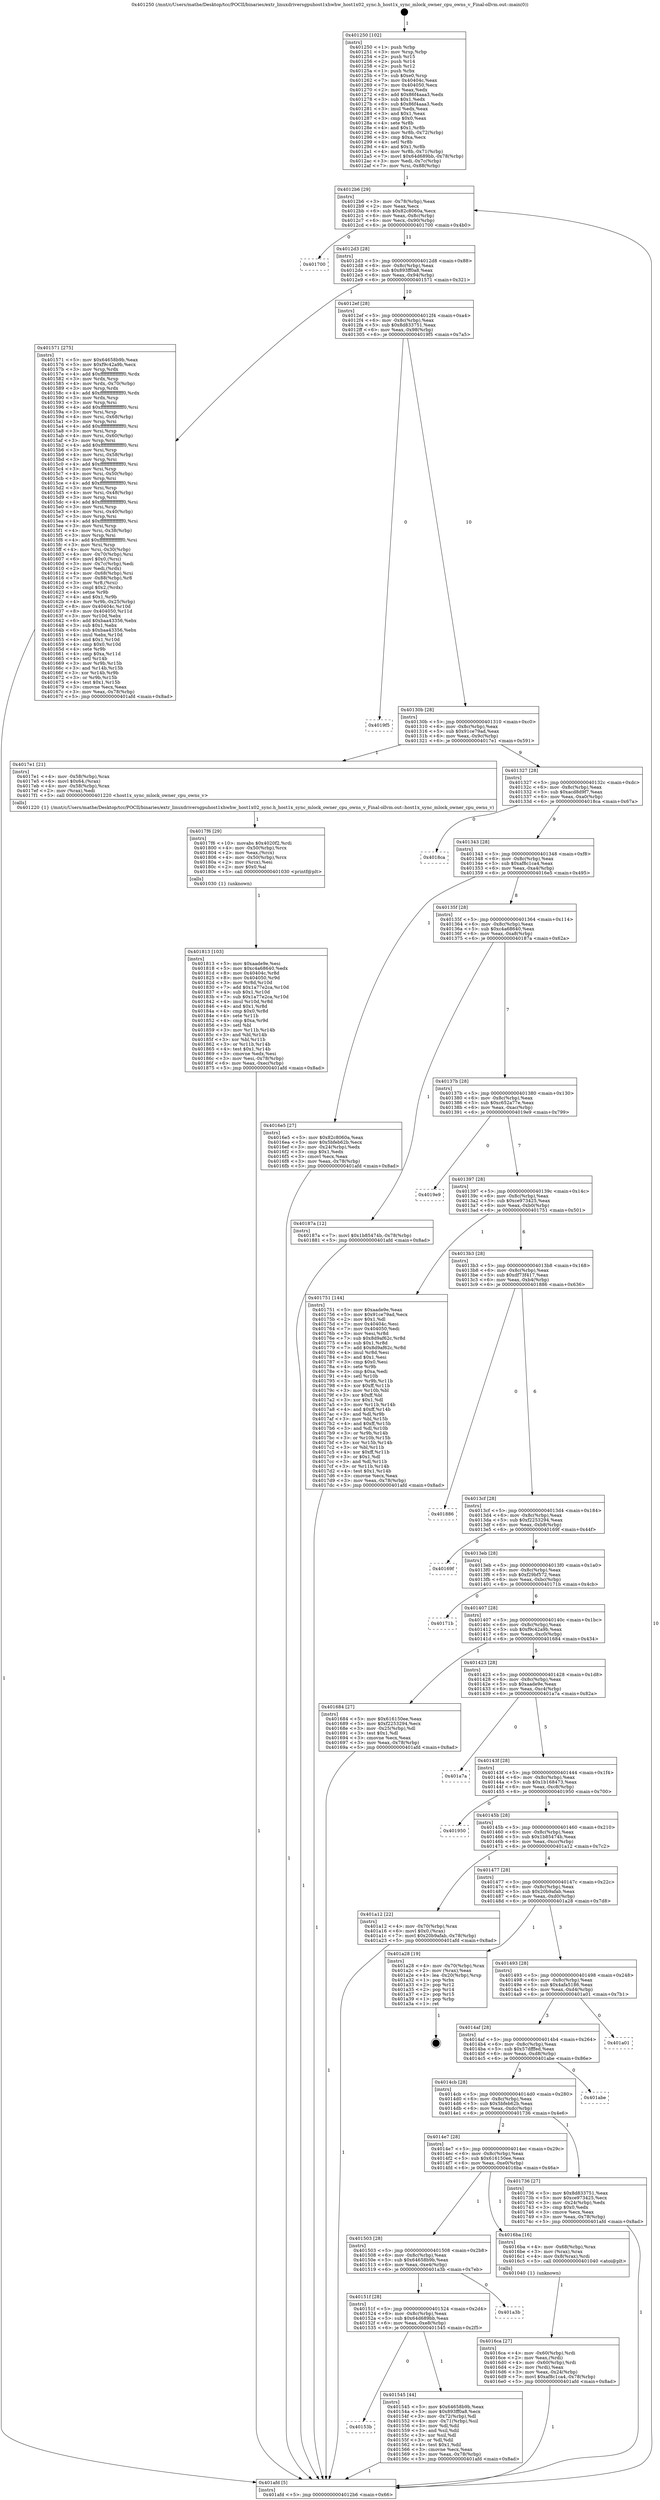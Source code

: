 digraph "0x401250" {
  label = "0x401250 (/mnt/c/Users/mathe/Desktop/tcc/POCII/binaries/extr_linuxdriversgpuhost1xhwhw_host1x02_sync.h_host1x_sync_mlock_owner_cpu_owns_v_Final-ollvm.out::main(0))"
  labelloc = "t"
  node[shape=record]

  Entry [label="",width=0.3,height=0.3,shape=circle,fillcolor=black,style=filled]
  "0x4012b6" [label="{
     0x4012b6 [29]\l
     | [instrs]\l
     &nbsp;&nbsp;0x4012b6 \<+3\>: mov -0x78(%rbp),%eax\l
     &nbsp;&nbsp;0x4012b9 \<+2\>: mov %eax,%ecx\l
     &nbsp;&nbsp;0x4012bb \<+6\>: sub $0x82c8060a,%ecx\l
     &nbsp;&nbsp;0x4012c1 \<+6\>: mov %eax,-0x8c(%rbp)\l
     &nbsp;&nbsp;0x4012c7 \<+6\>: mov %ecx,-0x90(%rbp)\l
     &nbsp;&nbsp;0x4012cd \<+6\>: je 0000000000401700 \<main+0x4b0\>\l
  }"]
  "0x401700" [label="{
     0x401700\l
  }", style=dashed]
  "0x4012d3" [label="{
     0x4012d3 [28]\l
     | [instrs]\l
     &nbsp;&nbsp;0x4012d3 \<+5\>: jmp 00000000004012d8 \<main+0x88\>\l
     &nbsp;&nbsp;0x4012d8 \<+6\>: mov -0x8c(%rbp),%eax\l
     &nbsp;&nbsp;0x4012de \<+5\>: sub $0x893ff0a8,%eax\l
     &nbsp;&nbsp;0x4012e3 \<+6\>: mov %eax,-0x94(%rbp)\l
     &nbsp;&nbsp;0x4012e9 \<+6\>: je 0000000000401571 \<main+0x321\>\l
  }"]
  Exit [label="",width=0.3,height=0.3,shape=circle,fillcolor=black,style=filled,peripheries=2]
  "0x401571" [label="{
     0x401571 [275]\l
     | [instrs]\l
     &nbsp;&nbsp;0x401571 \<+5\>: mov $0x64658b9b,%eax\l
     &nbsp;&nbsp;0x401576 \<+5\>: mov $0xf9c42a9b,%ecx\l
     &nbsp;&nbsp;0x40157b \<+3\>: mov %rsp,%rdx\l
     &nbsp;&nbsp;0x40157e \<+4\>: add $0xfffffffffffffff0,%rdx\l
     &nbsp;&nbsp;0x401582 \<+3\>: mov %rdx,%rsp\l
     &nbsp;&nbsp;0x401585 \<+4\>: mov %rdx,-0x70(%rbp)\l
     &nbsp;&nbsp;0x401589 \<+3\>: mov %rsp,%rdx\l
     &nbsp;&nbsp;0x40158c \<+4\>: add $0xfffffffffffffff0,%rdx\l
     &nbsp;&nbsp;0x401590 \<+3\>: mov %rdx,%rsp\l
     &nbsp;&nbsp;0x401593 \<+3\>: mov %rsp,%rsi\l
     &nbsp;&nbsp;0x401596 \<+4\>: add $0xfffffffffffffff0,%rsi\l
     &nbsp;&nbsp;0x40159a \<+3\>: mov %rsi,%rsp\l
     &nbsp;&nbsp;0x40159d \<+4\>: mov %rsi,-0x68(%rbp)\l
     &nbsp;&nbsp;0x4015a1 \<+3\>: mov %rsp,%rsi\l
     &nbsp;&nbsp;0x4015a4 \<+4\>: add $0xfffffffffffffff0,%rsi\l
     &nbsp;&nbsp;0x4015a8 \<+3\>: mov %rsi,%rsp\l
     &nbsp;&nbsp;0x4015ab \<+4\>: mov %rsi,-0x60(%rbp)\l
     &nbsp;&nbsp;0x4015af \<+3\>: mov %rsp,%rsi\l
     &nbsp;&nbsp;0x4015b2 \<+4\>: add $0xfffffffffffffff0,%rsi\l
     &nbsp;&nbsp;0x4015b6 \<+3\>: mov %rsi,%rsp\l
     &nbsp;&nbsp;0x4015b9 \<+4\>: mov %rsi,-0x58(%rbp)\l
     &nbsp;&nbsp;0x4015bd \<+3\>: mov %rsp,%rsi\l
     &nbsp;&nbsp;0x4015c0 \<+4\>: add $0xfffffffffffffff0,%rsi\l
     &nbsp;&nbsp;0x4015c4 \<+3\>: mov %rsi,%rsp\l
     &nbsp;&nbsp;0x4015c7 \<+4\>: mov %rsi,-0x50(%rbp)\l
     &nbsp;&nbsp;0x4015cb \<+3\>: mov %rsp,%rsi\l
     &nbsp;&nbsp;0x4015ce \<+4\>: add $0xfffffffffffffff0,%rsi\l
     &nbsp;&nbsp;0x4015d2 \<+3\>: mov %rsi,%rsp\l
     &nbsp;&nbsp;0x4015d5 \<+4\>: mov %rsi,-0x48(%rbp)\l
     &nbsp;&nbsp;0x4015d9 \<+3\>: mov %rsp,%rsi\l
     &nbsp;&nbsp;0x4015dc \<+4\>: add $0xfffffffffffffff0,%rsi\l
     &nbsp;&nbsp;0x4015e0 \<+3\>: mov %rsi,%rsp\l
     &nbsp;&nbsp;0x4015e3 \<+4\>: mov %rsi,-0x40(%rbp)\l
     &nbsp;&nbsp;0x4015e7 \<+3\>: mov %rsp,%rsi\l
     &nbsp;&nbsp;0x4015ea \<+4\>: add $0xfffffffffffffff0,%rsi\l
     &nbsp;&nbsp;0x4015ee \<+3\>: mov %rsi,%rsp\l
     &nbsp;&nbsp;0x4015f1 \<+4\>: mov %rsi,-0x38(%rbp)\l
     &nbsp;&nbsp;0x4015f5 \<+3\>: mov %rsp,%rsi\l
     &nbsp;&nbsp;0x4015f8 \<+4\>: add $0xfffffffffffffff0,%rsi\l
     &nbsp;&nbsp;0x4015fc \<+3\>: mov %rsi,%rsp\l
     &nbsp;&nbsp;0x4015ff \<+4\>: mov %rsi,-0x30(%rbp)\l
     &nbsp;&nbsp;0x401603 \<+4\>: mov -0x70(%rbp),%rsi\l
     &nbsp;&nbsp;0x401607 \<+6\>: movl $0x0,(%rsi)\l
     &nbsp;&nbsp;0x40160d \<+3\>: mov -0x7c(%rbp),%edi\l
     &nbsp;&nbsp;0x401610 \<+2\>: mov %edi,(%rdx)\l
     &nbsp;&nbsp;0x401612 \<+4\>: mov -0x68(%rbp),%rsi\l
     &nbsp;&nbsp;0x401616 \<+7\>: mov -0x88(%rbp),%r8\l
     &nbsp;&nbsp;0x40161d \<+3\>: mov %r8,(%rsi)\l
     &nbsp;&nbsp;0x401620 \<+3\>: cmpl $0x2,(%rdx)\l
     &nbsp;&nbsp;0x401623 \<+4\>: setne %r9b\l
     &nbsp;&nbsp;0x401627 \<+4\>: and $0x1,%r9b\l
     &nbsp;&nbsp;0x40162b \<+4\>: mov %r9b,-0x25(%rbp)\l
     &nbsp;&nbsp;0x40162f \<+8\>: mov 0x40404c,%r10d\l
     &nbsp;&nbsp;0x401637 \<+8\>: mov 0x404050,%r11d\l
     &nbsp;&nbsp;0x40163f \<+3\>: mov %r10d,%ebx\l
     &nbsp;&nbsp;0x401642 \<+6\>: add $0xbaa43356,%ebx\l
     &nbsp;&nbsp;0x401648 \<+3\>: sub $0x1,%ebx\l
     &nbsp;&nbsp;0x40164b \<+6\>: sub $0xbaa43356,%ebx\l
     &nbsp;&nbsp;0x401651 \<+4\>: imul %ebx,%r10d\l
     &nbsp;&nbsp;0x401655 \<+4\>: and $0x1,%r10d\l
     &nbsp;&nbsp;0x401659 \<+4\>: cmp $0x0,%r10d\l
     &nbsp;&nbsp;0x40165d \<+4\>: sete %r9b\l
     &nbsp;&nbsp;0x401661 \<+4\>: cmp $0xa,%r11d\l
     &nbsp;&nbsp;0x401665 \<+4\>: setl %r14b\l
     &nbsp;&nbsp;0x401669 \<+3\>: mov %r9b,%r15b\l
     &nbsp;&nbsp;0x40166c \<+3\>: and %r14b,%r15b\l
     &nbsp;&nbsp;0x40166f \<+3\>: xor %r14b,%r9b\l
     &nbsp;&nbsp;0x401672 \<+3\>: or %r9b,%r15b\l
     &nbsp;&nbsp;0x401675 \<+4\>: test $0x1,%r15b\l
     &nbsp;&nbsp;0x401679 \<+3\>: cmovne %ecx,%eax\l
     &nbsp;&nbsp;0x40167c \<+3\>: mov %eax,-0x78(%rbp)\l
     &nbsp;&nbsp;0x40167f \<+5\>: jmp 0000000000401afd \<main+0x8ad\>\l
  }"]
  "0x4012ef" [label="{
     0x4012ef [28]\l
     | [instrs]\l
     &nbsp;&nbsp;0x4012ef \<+5\>: jmp 00000000004012f4 \<main+0xa4\>\l
     &nbsp;&nbsp;0x4012f4 \<+6\>: mov -0x8c(%rbp),%eax\l
     &nbsp;&nbsp;0x4012fa \<+5\>: sub $0x8d833751,%eax\l
     &nbsp;&nbsp;0x4012ff \<+6\>: mov %eax,-0x98(%rbp)\l
     &nbsp;&nbsp;0x401305 \<+6\>: je 00000000004019f5 \<main+0x7a5\>\l
  }"]
  "0x401813" [label="{
     0x401813 [103]\l
     | [instrs]\l
     &nbsp;&nbsp;0x401813 \<+5\>: mov $0xaade9e,%esi\l
     &nbsp;&nbsp;0x401818 \<+5\>: mov $0xc4a68640,%edx\l
     &nbsp;&nbsp;0x40181d \<+8\>: mov 0x40404c,%r8d\l
     &nbsp;&nbsp;0x401825 \<+8\>: mov 0x404050,%r9d\l
     &nbsp;&nbsp;0x40182d \<+3\>: mov %r8d,%r10d\l
     &nbsp;&nbsp;0x401830 \<+7\>: add $0x1a77e2ca,%r10d\l
     &nbsp;&nbsp;0x401837 \<+4\>: sub $0x1,%r10d\l
     &nbsp;&nbsp;0x40183b \<+7\>: sub $0x1a77e2ca,%r10d\l
     &nbsp;&nbsp;0x401842 \<+4\>: imul %r10d,%r8d\l
     &nbsp;&nbsp;0x401846 \<+4\>: and $0x1,%r8d\l
     &nbsp;&nbsp;0x40184a \<+4\>: cmp $0x0,%r8d\l
     &nbsp;&nbsp;0x40184e \<+4\>: sete %r11b\l
     &nbsp;&nbsp;0x401852 \<+4\>: cmp $0xa,%r9d\l
     &nbsp;&nbsp;0x401856 \<+3\>: setl %bl\l
     &nbsp;&nbsp;0x401859 \<+3\>: mov %r11b,%r14b\l
     &nbsp;&nbsp;0x40185c \<+3\>: and %bl,%r14b\l
     &nbsp;&nbsp;0x40185f \<+3\>: xor %bl,%r11b\l
     &nbsp;&nbsp;0x401862 \<+3\>: or %r11b,%r14b\l
     &nbsp;&nbsp;0x401865 \<+4\>: test $0x1,%r14b\l
     &nbsp;&nbsp;0x401869 \<+3\>: cmovne %edx,%esi\l
     &nbsp;&nbsp;0x40186c \<+3\>: mov %esi,-0x78(%rbp)\l
     &nbsp;&nbsp;0x40186f \<+6\>: mov %eax,-0xec(%rbp)\l
     &nbsp;&nbsp;0x401875 \<+5\>: jmp 0000000000401afd \<main+0x8ad\>\l
  }"]
  "0x4019f5" [label="{
     0x4019f5\l
  }", style=dashed]
  "0x40130b" [label="{
     0x40130b [28]\l
     | [instrs]\l
     &nbsp;&nbsp;0x40130b \<+5\>: jmp 0000000000401310 \<main+0xc0\>\l
     &nbsp;&nbsp;0x401310 \<+6\>: mov -0x8c(%rbp),%eax\l
     &nbsp;&nbsp;0x401316 \<+5\>: sub $0x91ce79ad,%eax\l
     &nbsp;&nbsp;0x40131b \<+6\>: mov %eax,-0x9c(%rbp)\l
     &nbsp;&nbsp;0x401321 \<+6\>: je 00000000004017e1 \<main+0x591\>\l
  }"]
  "0x4017f6" [label="{
     0x4017f6 [29]\l
     | [instrs]\l
     &nbsp;&nbsp;0x4017f6 \<+10\>: movabs $0x4020f2,%rdi\l
     &nbsp;&nbsp;0x401800 \<+4\>: mov -0x50(%rbp),%rcx\l
     &nbsp;&nbsp;0x401804 \<+2\>: mov %eax,(%rcx)\l
     &nbsp;&nbsp;0x401806 \<+4\>: mov -0x50(%rbp),%rcx\l
     &nbsp;&nbsp;0x40180a \<+2\>: mov (%rcx),%esi\l
     &nbsp;&nbsp;0x40180c \<+2\>: mov $0x0,%al\l
     &nbsp;&nbsp;0x40180e \<+5\>: call 0000000000401030 \<printf@plt\>\l
     | [calls]\l
     &nbsp;&nbsp;0x401030 \{1\} (unknown)\l
  }"]
  "0x4017e1" [label="{
     0x4017e1 [21]\l
     | [instrs]\l
     &nbsp;&nbsp;0x4017e1 \<+4\>: mov -0x58(%rbp),%rax\l
     &nbsp;&nbsp;0x4017e5 \<+6\>: movl $0x64,(%rax)\l
     &nbsp;&nbsp;0x4017eb \<+4\>: mov -0x58(%rbp),%rax\l
     &nbsp;&nbsp;0x4017ef \<+2\>: mov (%rax),%edi\l
     &nbsp;&nbsp;0x4017f1 \<+5\>: call 0000000000401220 \<host1x_sync_mlock_owner_cpu_owns_v\>\l
     | [calls]\l
     &nbsp;&nbsp;0x401220 \{1\} (/mnt/c/Users/mathe/Desktop/tcc/POCII/binaries/extr_linuxdriversgpuhost1xhwhw_host1x02_sync.h_host1x_sync_mlock_owner_cpu_owns_v_Final-ollvm.out::host1x_sync_mlock_owner_cpu_owns_v)\l
  }"]
  "0x401327" [label="{
     0x401327 [28]\l
     | [instrs]\l
     &nbsp;&nbsp;0x401327 \<+5\>: jmp 000000000040132c \<main+0xdc\>\l
     &nbsp;&nbsp;0x40132c \<+6\>: mov -0x8c(%rbp),%eax\l
     &nbsp;&nbsp;0x401332 \<+5\>: sub $0xacd8d9f7,%eax\l
     &nbsp;&nbsp;0x401337 \<+6\>: mov %eax,-0xa0(%rbp)\l
     &nbsp;&nbsp;0x40133d \<+6\>: je 00000000004018ca \<main+0x67a\>\l
  }"]
  "0x4016ca" [label="{
     0x4016ca [27]\l
     | [instrs]\l
     &nbsp;&nbsp;0x4016ca \<+4\>: mov -0x60(%rbp),%rdi\l
     &nbsp;&nbsp;0x4016ce \<+2\>: mov %eax,(%rdi)\l
     &nbsp;&nbsp;0x4016d0 \<+4\>: mov -0x60(%rbp),%rdi\l
     &nbsp;&nbsp;0x4016d4 \<+2\>: mov (%rdi),%eax\l
     &nbsp;&nbsp;0x4016d6 \<+3\>: mov %eax,-0x24(%rbp)\l
     &nbsp;&nbsp;0x4016d9 \<+7\>: movl $0xaf8c1ca4,-0x78(%rbp)\l
     &nbsp;&nbsp;0x4016e0 \<+5\>: jmp 0000000000401afd \<main+0x8ad\>\l
  }"]
  "0x4018ca" [label="{
     0x4018ca\l
  }", style=dashed]
  "0x401343" [label="{
     0x401343 [28]\l
     | [instrs]\l
     &nbsp;&nbsp;0x401343 \<+5\>: jmp 0000000000401348 \<main+0xf8\>\l
     &nbsp;&nbsp;0x401348 \<+6\>: mov -0x8c(%rbp),%eax\l
     &nbsp;&nbsp;0x40134e \<+5\>: sub $0xaf8c1ca4,%eax\l
     &nbsp;&nbsp;0x401353 \<+6\>: mov %eax,-0xa4(%rbp)\l
     &nbsp;&nbsp;0x401359 \<+6\>: je 00000000004016e5 \<main+0x495\>\l
  }"]
  "0x401250" [label="{
     0x401250 [102]\l
     | [instrs]\l
     &nbsp;&nbsp;0x401250 \<+1\>: push %rbp\l
     &nbsp;&nbsp;0x401251 \<+3\>: mov %rsp,%rbp\l
     &nbsp;&nbsp;0x401254 \<+2\>: push %r15\l
     &nbsp;&nbsp;0x401256 \<+2\>: push %r14\l
     &nbsp;&nbsp;0x401258 \<+2\>: push %r12\l
     &nbsp;&nbsp;0x40125a \<+1\>: push %rbx\l
     &nbsp;&nbsp;0x40125b \<+7\>: sub $0xe0,%rsp\l
     &nbsp;&nbsp;0x401262 \<+7\>: mov 0x40404c,%eax\l
     &nbsp;&nbsp;0x401269 \<+7\>: mov 0x404050,%ecx\l
     &nbsp;&nbsp;0x401270 \<+2\>: mov %eax,%edx\l
     &nbsp;&nbsp;0x401272 \<+6\>: add $0x86f4aaa3,%edx\l
     &nbsp;&nbsp;0x401278 \<+3\>: sub $0x1,%edx\l
     &nbsp;&nbsp;0x40127b \<+6\>: sub $0x86f4aaa3,%edx\l
     &nbsp;&nbsp;0x401281 \<+3\>: imul %edx,%eax\l
     &nbsp;&nbsp;0x401284 \<+3\>: and $0x1,%eax\l
     &nbsp;&nbsp;0x401287 \<+3\>: cmp $0x0,%eax\l
     &nbsp;&nbsp;0x40128a \<+4\>: sete %r8b\l
     &nbsp;&nbsp;0x40128e \<+4\>: and $0x1,%r8b\l
     &nbsp;&nbsp;0x401292 \<+4\>: mov %r8b,-0x72(%rbp)\l
     &nbsp;&nbsp;0x401296 \<+3\>: cmp $0xa,%ecx\l
     &nbsp;&nbsp;0x401299 \<+4\>: setl %r8b\l
     &nbsp;&nbsp;0x40129d \<+4\>: and $0x1,%r8b\l
     &nbsp;&nbsp;0x4012a1 \<+4\>: mov %r8b,-0x71(%rbp)\l
     &nbsp;&nbsp;0x4012a5 \<+7\>: movl $0x64d689bb,-0x78(%rbp)\l
     &nbsp;&nbsp;0x4012ac \<+3\>: mov %edi,-0x7c(%rbp)\l
     &nbsp;&nbsp;0x4012af \<+7\>: mov %rsi,-0x88(%rbp)\l
  }"]
  "0x4016e5" [label="{
     0x4016e5 [27]\l
     | [instrs]\l
     &nbsp;&nbsp;0x4016e5 \<+5\>: mov $0x82c8060a,%eax\l
     &nbsp;&nbsp;0x4016ea \<+5\>: mov $0x5bfeb62b,%ecx\l
     &nbsp;&nbsp;0x4016ef \<+3\>: mov -0x24(%rbp),%edx\l
     &nbsp;&nbsp;0x4016f2 \<+3\>: cmp $0x1,%edx\l
     &nbsp;&nbsp;0x4016f5 \<+3\>: cmovl %ecx,%eax\l
     &nbsp;&nbsp;0x4016f8 \<+3\>: mov %eax,-0x78(%rbp)\l
     &nbsp;&nbsp;0x4016fb \<+5\>: jmp 0000000000401afd \<main+0x8ad\>\l
  }"]
  "0x40135f" [label="{
     0x40135f [28]\l
     | [instrs]\l
     &nbsp;&nbsp;0x40135f \<+5\>: jmp 0000000000401364 \<main+0x114\>\l
     &nbsp;&nbsp;0x401364 \<+6\>: mov -0x8c(%rbp),%eax\l
     &nbsp;&nbsp;0x40136a \<+5\>: sub $0xc4a68640,%eax\l
     &nbsp;&nbsp;0x40136f \<+6\>: mov %eax,-0xa8(%rbp)\l
     &nbsp;&nbsp;0x401375 \<+6\>: je 000000000040187a \<main+0x62a\>\l
  }"]
  "0x401afd" [label="{
     0x401afd [5]\l
     | [instrs]\l
     &nbsp;&nbsp;0x401afd \<+5\>: jmp 00000000004012b6 \<main+0x66\>\l
  }"]
  "0x40187a" [label="{
     0x40187a [12]\l
     | [instrs]\l
     &nbsp;&nbsp;0x40187a \<+7\>: movl $0x1b85474b,-0x78(%rbp)\l
     &nbsp;&nbsp;0x401881 \<+5\>: jmp 0000000000401afd \<main+0x8ad\>\l
  }"]
  "0x40137b" [label="{
     0x40137b [28]\l
     | [instrs]\l
     &nbsp;&nbsp;0x40137b \<+5\>: jmp 0000000000401380 \<main+0x130\>\l
     &nbsp;&nbsp;0x401380 \<+6\>: mov -0x8c(%rbp),%eax\l
     &nbsp;&nbsp;0x401386 \<+5\>: sub $0xc652a77e,%eax\l
     &nbsp;&nbsp;0x40138b \<+6\>: mov %eax,-0xac(%rbp)\l
     &nbsp;&nbsp;0x401391 \<+6\>: je 00000000004019e9 \<main+0x799\>\l
  }"]
  "0x40153b" [label="{
     0x40153b\l
  }", style=dashed]
  "0x4019e9" [label="{
     0x4019e9\l
  }", style=dashed]
  "0x401397" [label="{
     0x401397 [28]\l
     | [instrs]\l
     &nbsp;&nbsp;0x401397 \<+5\>: jmp 000000000040139c \<main+0x14c\>\l
     &nbsp;&nbsp;0x40139c \<+6\>: mov -0x8c(%rbp),%eax\l
     &nbsp;&nbsp;0x4013a2 \<+5\>: sub $0xce973425,%eax\l
     &nbsp;&nbsp;0x4013a7 \<+6\>: mov %eax,-0xb0(%rbp)\l
     &nbsp;&nbsp;0x4013ad \<+6\>: je 0000000000401751 \<main+0x501\>\l
  }"]
  "0x401545" [label="{
     0x401545 [44]\l
     | [instrs]\l
     &nbsp;&nbsp;0x401545 \<+5\>: mov $0x64658b9b,%eax\l
     &nbsp;&nbsp;0x40154a \<+5\>: mov $0x893ff0a8,%ecx\l
     &nbsp;&nbsp;0x40154f \<+3\>: mov -0x72(%rbp),%dl\l
     &nbsp;&nbsp;0x401552 \<+4\>: mov -0x71(%rbp),%sil\l
     &nbsp;&nbsp;0x401556 \<+3\>: mov %dl,%dil\l
     &nbsp;&nbsp;0x401559 \<+3\>: and %sil,%dil\l
     &nbsp;&nbsp;0x40155c \<+3\>: xor %sil,%dl\l
     &nbsp;&nbsp;0x40155f \<+3\>: or %dl,%dil\l
     &nbsp;&nbsp;0x401562 \<+4\>: test $0x1,%dil\l
     &nbsp;&nbsp;0x401566 \<+3\>: cmovne %ecx,%eax\l
     &nbsp;&nbsp;0x401569 \<+3\>: mov %eax,-0x78(%rbp)\l
     &nbsp;&nbsp;0x40156c \<+5\>: jmp 0000000000401afd \<main+0x8ad\>\l
  }"]
  "0x401751" [label="{
     0x401751 [144]\l
     | [instrs]\l
     &nbsp;&nbsp;0x401751 \<+5\>: mov $0xaade9e,%eax\l
     &nbsp;&nbsp;0x401756 \<+5\>: mov $0x91ce79ad,%ecx\l
     &nbsp;&nbsp;0x40175b \<+2\>: mov $0x1,%dl\l
     &nbsp;&nbsp;0x40175d \<+7\>: mov 0x40404c,%esi\l
     &nbsp;&nbsp;0x401764 \<+7\>: mov 0x404050,%edi\l
     &nbsp;&nbsp;0x40176b \<+3\>: mov %esi,%r8d\l
     &nbsp;&nbsp;0x40176e \<+7\>: sub $0x8d9af62c,%r8d\l
     &nbsp;&nbsp;0x401775 \<+4\>: sub $0x1,%r8d\l
     &nbsp;&nbsp;0x401779 \<+7\>: add $0x8d9af62c,%r8d\l
     &nbsp;&nbsp;0x401780 \<+4\>: imul %r8d,%esi\l
     &nbsp;&nbsp;0x401784 \<+3\>: and $0x1,%esi\l
     &nbsp;&nbsp;0x401787 \<+3\>: cmp $0x0,%esi\l
     &nbsp;&nbsp;0x40178a \<+4\>: sete %r9b\l
     &nbsp;&nbsp;0x40178e \<+3\>: cmp $0xa,%edi\l
     &nbsp;&nbsp;0x401791 \<+4\>: setl %r10b\l
     &nbsp;&nbsp;0x401795 \<+3\>: mov %r9b,%r11b\l
     &nbsp;&nbsp;0x401798 \<+4\>: xor $0xff,%r11b\l
     &nbsp;&nbsp;0x40179c \<+3\>: mov %r10b,%bl\l
     &nbsp;&nbsp;0x40179f \<+3\>: xor $0xff,%bl\l
     &nbsp;&nbsp;0x4017a2 \<+3\>: xor $0x1,%dl\l
     &nbsp;&nbsp;0x4017a5 \<+3\>: mov %r11b,%r14b\l
     &nbsp;&nbsp;0x4017a8 \<+4\>: and $0xff,%r14b\l
     &nbsp;&nbsp;0x4017ac \<+3\>: and %dl,%r9b\l
     &nbsp;&nbsp;0x4017af \<+3\>: mov %bl,%r15b\l
     &nbsp;&nbsp;0x4017b2 \<+4\>: and $0xff,%r15b\l
     &nbsp;&nbsp;0x4017b6 \<+3\>: and %dl,%r10b\l
     &nbsp;&nbsp;0x4017b9 \<+3\>: or %r9b,%r14b\l
     &nbsp;&nbsp;0x4017bc \<+3\>: or %r10b,%r15b\l
     &nbsp;&nbsp;0x4017bf \<+3\>: xor %r15b,%r14b\l
     &nbsp;&nbsp;0x4017c2 \<+3\>: or %bl,%r11b\l
     &nbsp;&nbsp;0x4017c5 \<+4\>: xor $0xff,%r11b\l
     &nbsp;&nbsp;0x4017c9 \<+3\>: or $0x1,%dl\l
     &nbsp;&nbsp;0x4017cc \<+3\>: and %dl,%r11b\l
     &nbsp;&nbsp;0x4017cf \<+3\>: or %r11b,%r14b\l
     &nbsp;&nbsp;0x4017d2 \<+4\>: test $0x1,%r14b\l
     &nbsp;&nbsp;0x4017d6 \<+3\>: cmovne %ecx,%eax\l
     &nbsp;&nbsp;0x4017d9 \<+3\>: mov %eax,-0x78(%rbp)\l
     &nbsp;&nbsp;0x4017dc \<+5\>: jmp 0000000000401afd \<main+0x8ad\>\l
  }"]
  "0x4013b3" [label="{
     0x4013b3 [28]\l
     | [instrs]\l
     &nbsp;&nbsp;0x4013b3 \<+5\>: jmp 00000000004013b8 \<main+0x168\>\l
     &nbsp;&nbsp;0x4013b8 \<+6\>: mov -0x8c(%rbp),%eax\l
     &nbsp;&nbsp;0x4013be \<+5\>: sub $0xdf73f417,%eax\l
     &nbsp;&nbsp;0x4013c3 \<+6\>: mov %eax,-0xb4(%rbp)\l
     &nbsp;&nbsp;0x4013c9 \<+6\>: je 0000000000401886 \<main+0x636\>\l
  }"]
  "0x40151f" [label="{
     0x40151f [28]\l
     | [instrs]\l
     &nbsp;&nbsp;0x40151f \<+5\>: jmp 0000000000401524 \<main+0x2d4\>\l
     &nbsp;&nbsp;0x401524 \<+6\>: mov -0x8c(%rbp),%eax\l
     &nbsp;&nbsp;0x40152a \<+5\>: sub $0x64d689bb,%eax\l
     &nbsp;&nbsp;0x40152f \<+6\>: mov %eax,-0xe8(%rbp)\l
     &nbsp;&nbsp;0x401535 \<+6\>: je 0000000000401545 \<main+0x2f5\>\l
  }"]
  "0x401886" [label="{
     0x401886\l
  }", style=dashed]
  "0x4013cf" [label="{
     0x4013cf [28]\l
     | [instrs]\l
     &nbsp;&nbsp;0x4013cf \<+5\>: jmp 00000000004013d4 \<main+0x184\>\l
     &nbsp;&nbsp;0x4013d4 \<+6\>: mov -0x8c(%rbp),%eax\l
     &nbsp;&nbsp;0x4013da \<+5\>: sub $0xf2253294,%eax\l
     &nbsp;&nbsp;0x4013df \<+6\>: mov %eax,-0xb8(%rbp)\l
     &nbsp;&nbsp;0x4013e5 \<+6\>: je 000000000040169f \<main+0x44f\>\l
  }"]
  "0x401a3b" [label="{
     0x401a3b\l
  }", style=dashed]
  "0x40169f" [label="{
     0x40169f\l
  }", style=dashed]
  "0x4013eb" [label="{
     0x4013eb [28]\l
     | [instrs]\l
     &nbsp;&nbsp;0x4013eb \<+5\>: jmp 00000000004013f0 \<main+0x1a0\>\l
     &nbsp;&nbsp;0x4013f0 \<+6\>: mov -0x8c(%rbp),%eax\l
     &nbsp;&nbsp;0x4013f6 \<+5\>: sub $0xf29bf572,%eax\l
     &nbsp;&nbsp;0x4013fb \<+6\>: mov %eax,-0xbc(%rbp)\l
     &nbsp;&nbsp;0x401401 \<+6\>: je 000000000040171b \<main+0x4cb\>\l
  }"]
  "0x401503" [label="{
     0x401503 [28]\l
     | [instrs]\l
     &nbsp;&nbsp;0x401503 \<+5\>: jmp 0000000000401508 \<main+0x2b8\>\l
     &nbsp;&nbsp;0x401508 \<+6\>: mov -0x8c(%rbp),%eax\l
     &nbsp;&nbsp;0x40150e \<+5\>: sub $0x64658b9b,%eax\l
     &nbsp;&nbsp;0x401513 \<+6\>: mov %eax,-0xe4(%rbp)\l
     &nbsp;&nbsp;0x401519 \<+6\>: je 0000000000401a3b \<main+0x7eb\>\l
  }"]
  "0x40171b" [label="{
     0x40171b\l
  }", style=dashed]
  "0x401407" [label="{
     0x401407 [28]\l
     | [instrs]\l
     &nbsp;&nbsp;0x401407 \<+5\>: jmp 000000000040140c \<main+0x1bc\>\l
     &nbsp;&nbsp;0x40140c \<+6\>: mov -0x8c(%rbp),%eax\l
     &nbsp;&nbsp;0x401412 \<+5\>: sub $0xf9c42a9b,%eax\l
     &nbsp;&nbsp;0x401417 \<+6\>: mov %eax,-0xc0(%rbp)\l
     &nbsp;&nbsp;0x40141d \<+6\>: je 0000000000401684 \<main+0x434\>\l
  }"]
  "0x4016ba" [label="{
     0x4016ba [16]\l
     | [instrs]\l
     &nbsp;&nbsp;0x4016ba \<+4\>: mov -0x68(%rbp),%rax\l
     &nbsp;&nbsp;0x4016be \<+3\>: mov (%rax),%rax\l
     &nbsp;&nbsp;0x4016c1 \<+4\>: mov 0x8(%rax),%rdi\l
     &nbsp;&nbsp;0x4016c5 \<+5\>: call 0000000000401040 \<atoi@plt\>\l
     | [calls]\l
     &nbsp;&nbsp;0x401040 \{1\} (unknown)\l
  }"]
  "0x401684" [label="{
     0x401684 [27]\l
     | [instrs]\l
     &nbsp;&nbsp;0x401684 \<+5\>: mov $0x616150ee,%eax\l
     &nbsp;&nbsp;0x401689 \<+5\>: mov $0xf2253294,%ecx\l
     &nbsp;&nbsp;0x40168e \<+3\>: mov -0x25(%rbp),%dl\l
     &nbsp;&nbsp;0x401691 \<+3\>: test $0x1,%dl\l
     &nbsp;&nbsp;0x401694 \<+3\>: cmovne %ecx,%eax\l
     &nbsp;&nbsp;0x401697 \<+3\>: mov %eax,-0x78(%rbp)\l
     &nbsp;&nbsp;0x40169a \<+5\>: jmp 0000000000401afd \<main+0x8ad\>\l
  }"]
  "0x401423" [label="{
     0x401423 [28]\l
     | [instrs]\l
     &nbsp;&nbsp;0x401423 \<+5\>: jmp 0000000000401428 \<main+0x1d8\>\l
     &nbsp;&nbsp;0x401428 \<+6\>: mov -0x8c(%rbp),%eax\l
     &nbsp;&nbsp;0x40142e \<+5\>: sub $0xaade9e,%eax\l
     &nbsp;&nbsp;0x401433 \<+6\>: mov %eax,-0xc4(%rbp)\l
     &nbsp;&nbsp;0x401439 \<+6\>: je 0000000000401a7a \<main+0x82a\>\l
  }"]
  "0x4014e7" [label="{
     0x4014e7 [28]\l
     | [instrs]\l
     &nbsp;&nbsp;0x4014e7 \<+5\>: jmp 00000000004014ec \<main+0x29c\>\l
     &nbsp;&nbsp;0x4014ec \<+6\>: mov -0x8c(%rbp),%eax\l
     &nbsp;&nbsp;0x4014f2 \<+5\>: sub $0x616150ee,%eax\l
     &nbsp;&nbsp;0x4014f7 \<+6\>: mov %eax,-0xe0(%rbp)\l
     &nbsp;&nbsp;0x4014fd \<+6\>: je 00000000004016ba \<main+0x46a\>\l
  }"]
  "0x401a7a" [label="{
     0x401a7a\l
  }", style=dashed]
  "0x40143f" [label="{
     0x40143f [28]\l
     | [instrs]\l
     &nbsp;&nbsp;0x40143f \<+5\>: jmp 0000000000401444 \<main+0x1f4\>\l
     &nbsp;&nbsp;0x401444 \<+6\>: mov -0x8c(%rbp),%eax\l
     &nbsp;&nbsp;0x40144a \<+5\>: sub $0x1b168473,%eax\l
     &nbsp;&nbsp;0x40144f \<+6\>: mov %eax,-0xc8(%rbp)\l
     &nbsp;&nbsp;0x401455 \<+6\>: je 0000000000401950 \<main+0x700\>\l
  }"]
  "0x401736" [label="{
     0x401736 [27]\l
     | [instrs]\l
     &nbsp;&nbsp;0x401736 \<+5\>: mov $0x8d833751,%eax\l
     &nbsp;&nbsp;0x40173b \<+5\>: mov $0xce973425,%ecx\l
     &nbsp;&nbsp;0x401740 \<+3\>: mov -0x24(%rbp),%edx\l
     &nbsp;&nbsp;0x401743 \<+3\>: cmp $0x0,%edx\l
     &nbsp;&nbsp;0x401746 \<+3\>: cmove %ecx,%eax\l
     &nbsp;&nbsp;0x401749 \<+3\>: mov %eax,-0x78(%rbp)\l
     &nbsp;&nbsp;0x40174c \<+5\>: jmp 0000000000401afd \<main+0x8ad\>\l
  }"]
  "0x401950" [label="{
     0x401950\l
  }", style=dashed]
  "0x40145b" [label="{
     0x40145b [28]\l
     | [instrs]\l
     &nbsp;&nbsp;0x40145b \<+5\>: jmp 0000000000401460 \<main+0x210\>\l
     &nbsp;&nbsp;0x401460 \<+6\>: mov -0x8c(%rbp),%eax\l
     &nbsp;&nbsp;0x401466 \<+5\>: sub $0x1b85474b,%eax\l
     &nbsp;&nbsp;0x40146b \<+6\>: mov %eax,-0xcc(%rbp)\l
     &nbsp;&nbsp;0x401471 \<+6\>: je 0000000000401a12 \<main+0x7c2\>\l
  }"]
  "0x4014cb" [label="{
     0x4014cb [28]\l
     | [instrs]\l
     &nbsp;&nbsp;0x4014cb \<+5\>: jmp 00000000004014d0 \<main+0x280\>\l
     &nbsp;&nbsp;0x4014d0 \<+6\>: mov -0x8c(%rbp),%eax\l
     &nbsp;&nbsp;0x4014d6 \<+5\>: sub $0x5bfeb62b,%eax\l
     &nbsp;&nbsp;0x4014db \<+6\>: mov %eax,-0xdc(%rbp)\l
     &nbsp;&nbsp;0x4014e1 \<+6\>: je 0000000000401736 \<main+0x4e6\>\l
  }"]
  "0x401a12" [label="{
     0x401a12 [22]\l
     | [instrs]\l
     &nbsp;&nbsp;0x401a12 \<+4\>: mov -0x70(%rbp),%rax\l
     &nbsp;&nbsp;0x401a16 \<+6\>: movl $0x0,(%rax)\l
     &nbsp;&nbsp;0x401a1c \<+7\>: movl $0x20b9afab,-0x78(%rbp)\l
     &nbsp;&nbsp;0x401a23 \<+5\>: jmp 0000000000401afd \<main+0x8ad\>\l
  }"]
  "0x401477" [label="{
     0x401477 [28]\l
     | [instrs]\l
     &nbsp;&nbsp;0x401477 \<+5\>: jmp 000000000040147c \<main+0x22c\>\l
     &nbsp;&nbsp;0x40147c \<+6\>: mov -0x8c(%rbp),%eax\l
     &nbsp;&nbsp;0x401482 \<+5\>: sub $0x20b9afab,%eax\l
     &nbsp;&nbsp;0x401487 \<+6\>: mov %eax,-0xd0(%rbp)\l
     &nbsp;&nbsp;0x40148d \<+6\>: je 0000000000401a28 \<main+0x7d8\>\l
  }"]
  "0x401abe" [label="{
     0x401abe\l
  }", style=dashed]
  "0x401a28" [label="{
     0x401a28 [19]\l
     | [instrs]\l
     &nbsp;&nbsp;0x401a28 \<+4\>: mov -0x70(%rbp),%rax\l
     &nbsp;&nbsp;0x401a2c \<+2\>: mov (%rax),%eax\l
     &nbsp;&nbsp;0x401a2e \<+4\>: lea -0x20(%rbp),%rsp\l
     &nbsp;&nbsp;0x401a32 \<+1\>: pop %rbx\l
     &nbsp;&nbsp;0x401a33 \<+2\>: pop %r12\l
     &nbsp;&nbsp;0x401a35 \<+2\>: pop %r14\l
     &nbsp;&nbsp;0x401a37 \<+2\>: pop %r15\l
     &nbsp;&nbsp;0x401a39 \<+1\>: pop %rbp\l
     &nbsp;&nbsp;0x401a3a \<+1\>: ret\l
  }"]
  "0x401493" [label="{
     0x401493 [28]\l
     | [instrs]\l
     &nbsp;&nbsp;0x401493 \<+5\>: jmp 0000000000401498 \<main+0x248\>\l
     &nbsp;&nbsp;0x401498 \<+6\>: mov -0x8c(%rbp),%eax\l
     &nbsp;&nbsp;0x40149e \<+5\>: sub $0x4afa5186,%eax\l
     &nbsp;&nbsp;0x4014a3 \<+6\>: mov %eax,-0xd4(%rbp)\l
     &nbsp;&nbsp;0x4014a9 \<+6\>: je 0000000000401a01 \<main+0x7b1\>\l
  }"]
  "0x4014af" [label="{
     0x4014af [28]\l
     | [instrs]\l
     &nbsp;&nbsp;0x4014af \<+5\>: jmp 00000000004014b4 \<main+0x264\>\l
     &nbsp;&nbsp;0x4014b4 \<+6\>: mov -0x8c(%rbp),%eax\l
     &nbsp;&nbsp;0x4014ba \<+5\>: sub $0x57dfffed,%eax\l
     &nbsp;&nbsp;0x4014bf \<+6\>: mov %eax,-0xd8(%rbp)\l
     &nbsp;&nbsp;0x4014c5 \<+6\>: je 0000000000401abe \<main+0x86e\>\l
  }"]
  "0x401a01" [label="{
     0x401a01\l
  }", style=dashed]
  Entry -> "0x401250" [label=" 1"]
  "0x4012b6" -> "0x401700" [label=" 0"]
  "0x4012b6" -> "0x4012d3" [label=" 11"]
  "0x401a28" -> Exit [label=" 1"]
  "0x4012d3" -> "0x401571" [label=" 1"]
  "0x4012d3" -> "0x4012ef" [label=" 10"]
  "0x401a12" -> "0x401afd" [label=" 1"]
  "0x4012ef" -> "0x4019f5" [label=" 0"]
  "0x4012ef" -> "0x40130b" [label=" 10"]
  "0x40187a" -> "0x401afd" [label=" 1"]
  "0x40130b" -> "0x4017e1" [label=" 1"]
  "0x40130b" -> "0x401327" [label=" 9"]
  "0x401813" -> "0x401afd" [label=" 1"]
  "0x401327" -> "0x4018ca" [label=" 0"]
  "0x401327" -> "0x401343" [label=" 9"]
  "0x4017f6" -> "0x401813" [label=" 1"]
  "0x401343" -> "0x4016e5" [label=" 1"]
  "0x401343" -> "0x40135f" [label=" 8"]
  "0x401751" -> "0x401afd" [label=" 1"]
  "0x40135f" -> "0x40187a" [label=" 1"]
  "0x40135f" -> "0x40137b" [label=" 7"]
  "0x401736" -> "0x401afd" [label=" 1"]
  "0x40137b" -> "0x4019e9" [label=" 0"]
  "0x40137b" -> "0x401397" [label=" 7"]
  "0x4016e5" -> "0x401afd" [label=" 1"]
  "0x401397" -> "0x401751" [label=" 1"]
  "0x401397" -> "0x4013b3" [label=" 6"]
  "0x4016ca" -> "0x401afd" [label=" 1"]
  "0x4013b3" -> "0x401886" [label=" 0"]
  "0x4013b3" -> "0x4013cf" [label=" 6"]
  "0x401684" -> "0x401afd" [label=" 1"]
  "0x4013cf" -> "0x40169f" [label=" 0"]
  "0x4013cf" -> "0x4013eb" [label=" 6"]
  "0x401571" -> "0x401afd" [label=" 1"]
  "0x4013eb" -> "0x40171b" [label=" 0"]
  "0x4013eb" -> "0x401407" [label=" 6"]
  "0x401afd" -> "0x4012b6" [label=" 10"]
  "0x401407" -> "0x401684" [label=" 1"]
  "0x401407" -> "0x401423" [label=" 5"]
  "0x401250" -> "0x4012b6" [label=" 1"]
  "0x401423" -> "0x401a7a" [label=" 0"]
  "0x401423" -> "0x40143f" [label=" 5"]
  "0x40151f" -> "0x40153b" [label=" 0"]
  "0x40143f" -> "0x401950" [label=" 0"]
  "0x40143f" -> "0x40145b" [label=" 5"]
  "0x40151f" -> "0x401545" [label=" 1"]
  "0x40145b" -> "0x401a12" [label=" 1"]
  "0x40145b" -> "0x401477" [label=" 4"]
  "0x401503" -> "0x40151f" [label=" 1"]
  "0x401477" -> "0x401a28" [label=" 1"]
  "0x401477" -> "0x401493" [label=" 3"]
  "0x401503" -> "0x401a3b" [label=" 0"]
  "0x401493" -> "0x401a01" [label=" 0"]
  "0x401493" -> "0x4014af" [label=" 3"]
  "0x4017e1" -> "0x4017f6" [label=" 1"]
  "0x4014af" -> "0x401abe" [label=" 0"]
  "0x4014af" -> "0x4014cb" [label=" 3"]
  "0x4016ba" -> "0x4016ca" [label=" 1"]
  "0x4014cb" -> "0x401736" [label=" 1"]
  "0x4014cb" -> "0x4014e7" [label=" 2"]
  "0x401545" -> "0x401afd" [label=" 1"]
  "0x4014e7" -> "0x4016ba" [label=" 1"]
  "0x4014e7" -> "0x401503" [label=" 1"]
}
